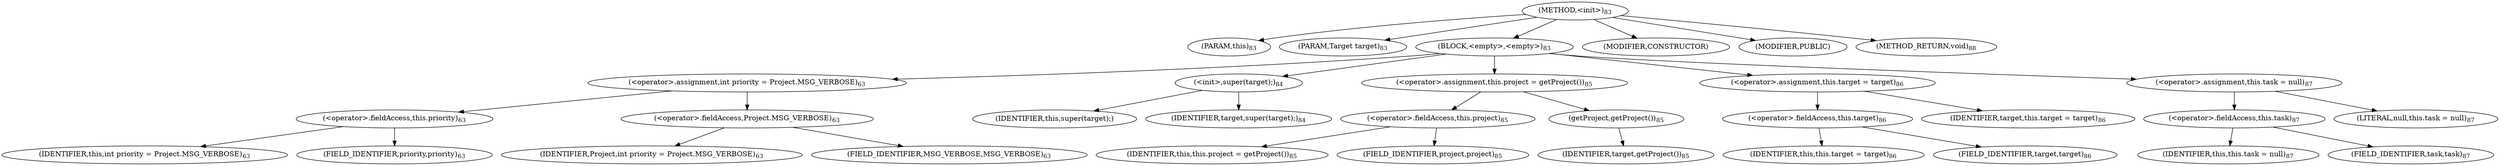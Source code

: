 digraph "&lt;init&gt;" {  
"74" [label = <(METHOD,&lt;init&gt;)<SUB>83</SUB>> ]
"9" [label = <(PARAM,this)<SUB>83</SUB>> ]
"75" [label = <(PARAM,Target target)<SUB>83</SUB>> ]
"76" [label = <(BLOCK,&lt;empty&gt;,&lt;empty&gt;)<SUB>83</SUB>> ]
"77" [label = <(&lt;operator&gt;.assignment,int priority = Project.MSG_VERBOSE)<SUB>63</SUB>> ]
"78" [label = <(&lt;operator&gt;.fieldAccess,this.priority)<SUB>63</SUB>> ]
"79" [label = <(IDENTIFIER,this,int priority = Project.MSG_VERBOSE)<SUB>63</SUB>> ]
"80" [label = <(FIELD_IDENTIFIER,priority,priority)<SUB>63</SUB>> ]
"81" [label = <(&lt;operator&gt;.fieldAccess,Project.MSG_VERBOSE)<SUB>63</SUB>> ]
"82" [label = <(IDENTIFIER,Project,int priority = Project.MSG_VERBOSE)<SUB>63</SUB>> ]
"83" [label = <(FIELD_IDENTIFIER,MSG_VERBOSE,MSG_VERBOSE)<SUB>63</SUB>> ]
"84" [label = <(&lt;init&gt;,super(target);)<SUB>84</SUB>> ]
"8" [label = <(IDENTIFIER,this,super(target);)> ]
"85" [label = <(IDENTIFIER,target,super(target);)<SUB>84</SUB>> ]
"86" [label = <(&lt;operator&gt;.assignment,this.project = getProject())<SUB>85</SUB>> ]
"87" [label = <(&lt;operator&gt;.fieldAccess,this.project)<SUB>85</SUB>> ]
"10" [label = <(IDENTIFIER,this,this.project = getProject())<SUB>85</SUB>> ]
"88" [label = <(FIELD_IDENTIFIER,project,project)<SUB>85</SUB>> ]
"89" [label = <(getProject,getProject())<SUB>85</SUB>> ]
"90" [label = <(IDENTIFIER,target,getProject())<SUB>85</SUB>> ]
"91" [label = <(&lt;operator&gt;.assignment,this.target = target)<SUB>86</SUB>> ]
"92" [label = <(&lt;operator&gt;.fieldAccess,this.target)<SUB>86</SUB>> ]
"11" [label = <(IDENTIFIER,this,this.target = target)<SUB>86</SUB>> ]
"93" [label = <(FIELD_IDENTIFIER,target,target)<SUB>86</SUB>> ]
"94" [label = <(IDENTIFIER,target,this.target = target)<SUB>86</SUB>> ]
"95" [label = <(&lt;operator&gt;.assignment,this.task = null)<SUB>87</SUB>> ]
"96" [label = <(&lt;operator&gt;.fieldAccess,this.task)<SUB>87</SUB>> ]
"12" [label = <(IDENTIFIER,this,this.task = null)<SUB>87</SUB>> ]
"97" [label = <(FIELD_IDENTIFIER,task,task)<SUB>87</SUB>> ]
"98" [label = <(LITERAL,null,this.task = null)<SUB>87</SUB>> ]
"99" [label = <(MODIFIER,CONSTRUCTOR)> ]
"100" [label = <(MODIFIER,PUBLIC)> ]
"101" [label = <(METHOD_RETURN,void)<SUB>88</SUB>> ]
  "74" -> "9" 
  "74" -> "75" 
  "74" -> "76" 
  "74" -> "99" 
  "74" -> "100" 
  "74" -> "101" 
  "76" -> "77" 
  "76" -> "84" 
  "76" -> "86" 
  "76" -> "91" 
  "76" -> "95" 
  "77" -> "78" 
  "77" -> "81" 
  "78" -> "79" 
  "78" -> "80" 
  "81" -> "82" 
  "81" -> "83" 
  "84" -> "8" 
  "84" -> "85" 
  "86" -> "87" 
  "86" -> "89" 
  "87" -> "10" 
  "87" -> "88" 
  "89" -> "90" 
  "91" -> "92" 
  "91" -> "94" 
  "92" -> "11" 
  "92" -> "93" 
  "95" -> "96" 
  "95" -> "98" 
  "96" -> "12" 
  "96" -> "97" 
}
